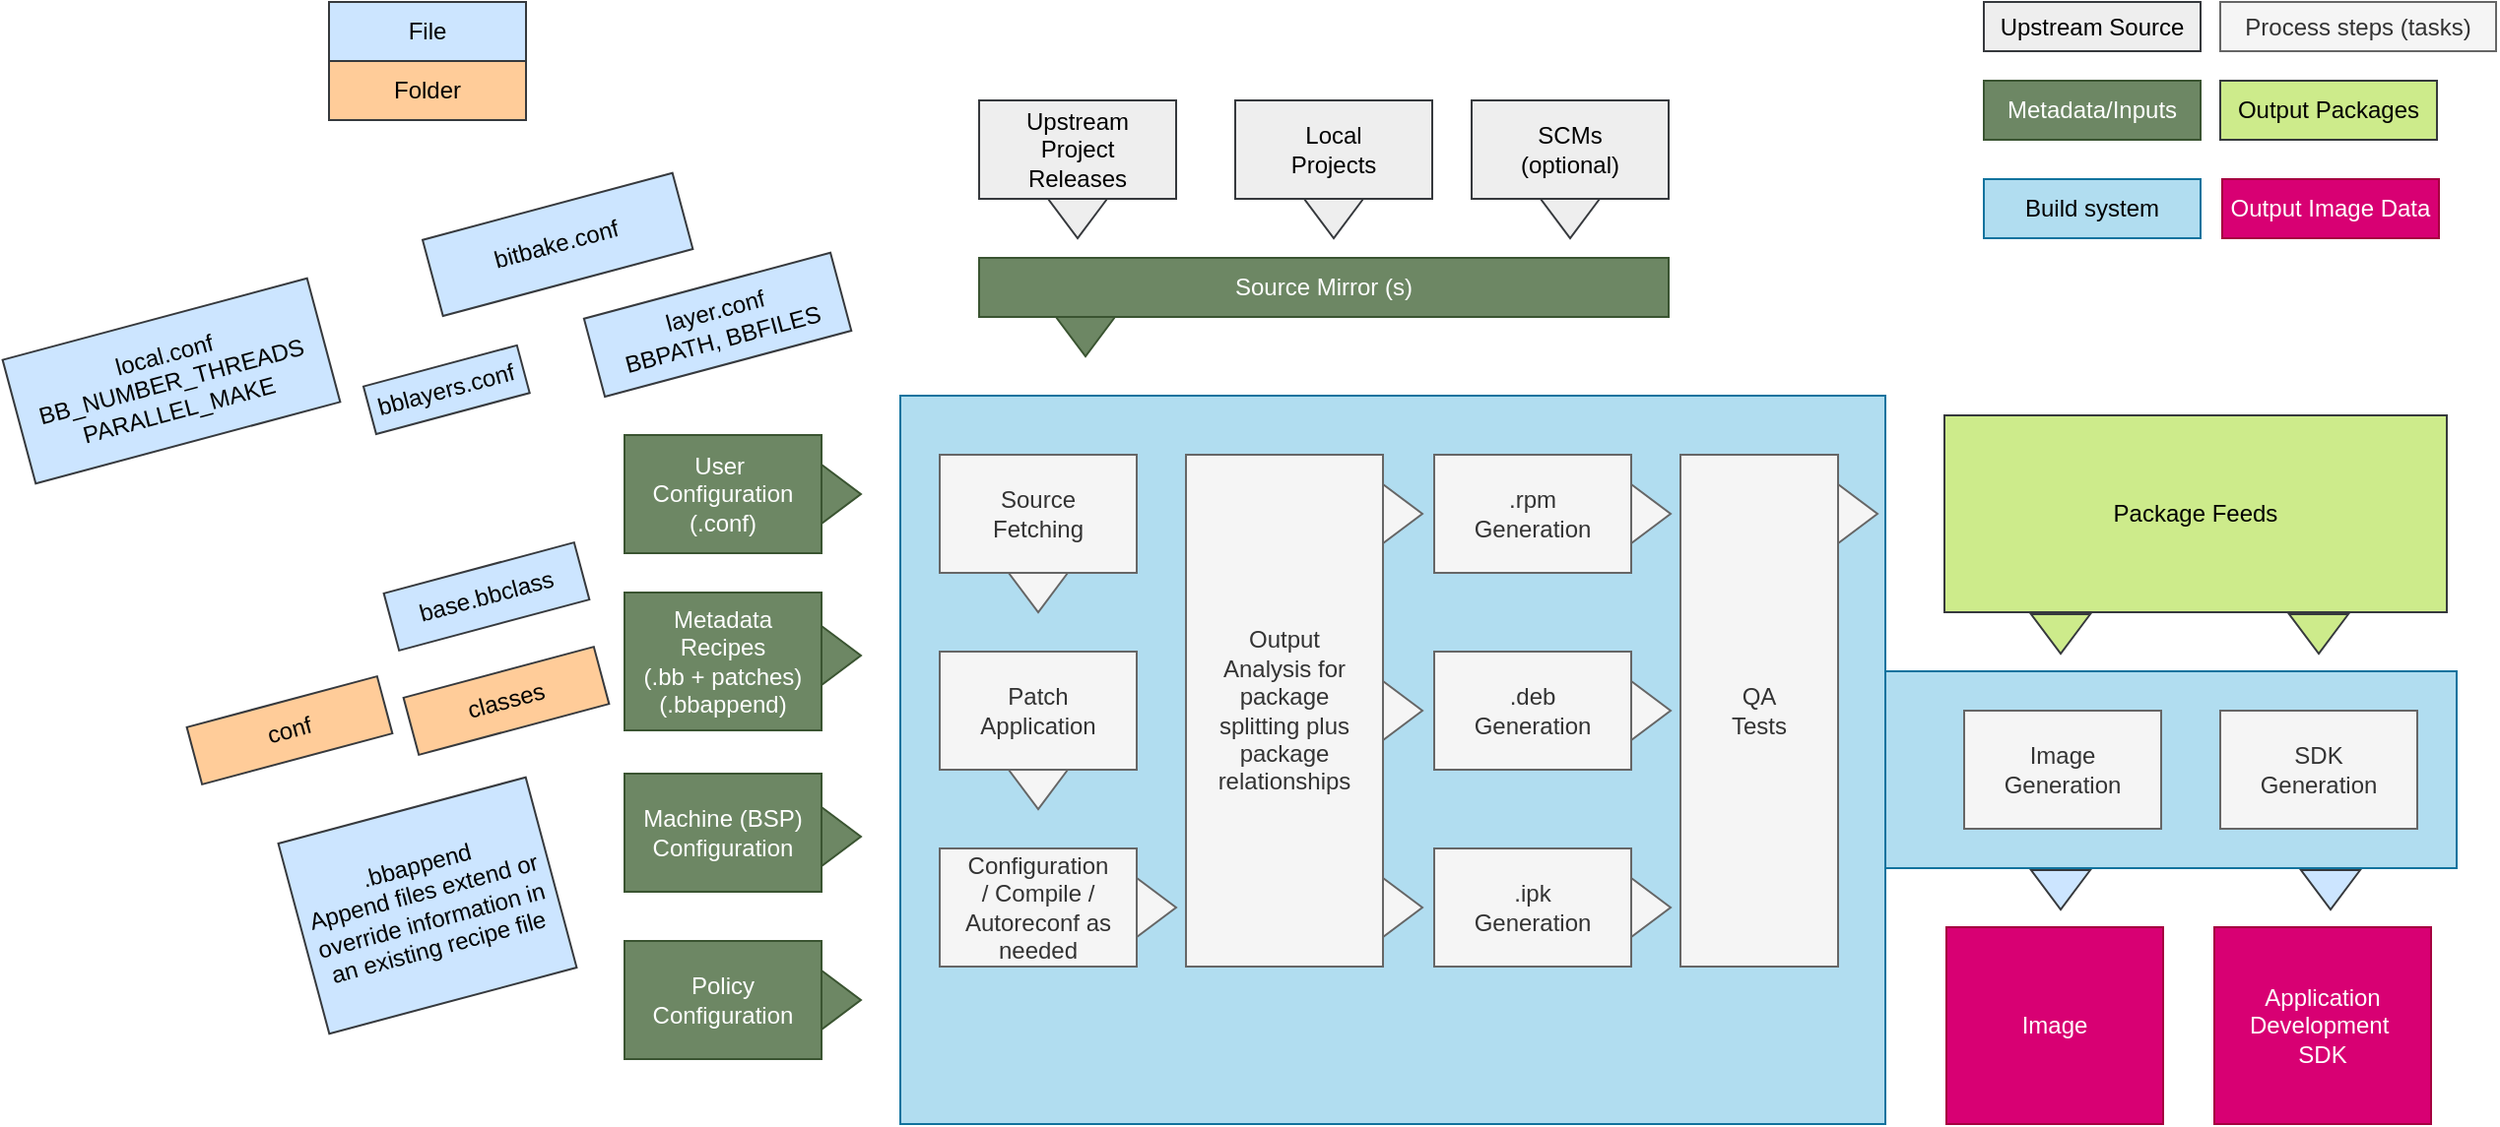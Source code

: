 <mxfile version="13.5.1" type="device" pages="3"><diagram id="SJX9muBxLPio1SitwAHj" name="Yocto Project Development Environment"><mxGraphModel dx="1913" dy="706" grid="1" gridSize="10" guides="1" tooltips="1" connect="1" arrows="1" fold="1" page="1" pageScale="1" pageWidth="827" pageHeight="1169" math="0" shadow="0"><root><mxCell id="0"/><mxCell id="1" parent="0"/><mxCell id="nCfOS3kp4PJsSApoZGXv-1" value="User&amp;nbsp;&lt;br&gt;Configuration&lt;br&gt;(.conf)" style="rounded=0;whiteSpace=wrap;html=1;fillColor=#6d8764;strokeColor=#3A5431;fontColor=#ffffff;" parent="1" vertex="1"><mxGeometry x="30" y="260" width="100" height="60" as="geometry"/></mxCell><mxCell id="nCfOS3kp4PJsSApoZGXv-3" value="Metadata&lt;br&gt;Recipes&lt;br&gt;(.bb + patches)&lt;br&gt;(.bbappend)" style="rounded=0;whiteSpace=wrap;html=1;fillColor=#6d8764;strokeColor=#3A5431;fontColor=#ffffff;" parent="1" vertex="1"><mxGeometry x="30" y="340" width="100" height="70" as="geometry"/></mxCell><mxCell id="nCfOS3kp4PJsSApoZGXv-4" value="Machine (BSP)&lt;br&gt;Configuration" style="rounded=0;whiteSpace=wrap;html=1;fillColor=#6d8764;strokeColor=#3A5431;fontColor=#ffffff;" parent="1" vertex="1"><mxGeometry x="30" y="432" width="100" height="60" as="geometry"/></mxCell><mxCell id="nCfOS3kp4PJsSApoZGXv-5" value="Policy&lt;br&gt;Configuration" style="rounded=0;whiteSpace=wrap;html=1;fillColor=#6d8764;strokeColor=#3A5431;fontColor=#ffffff;" parent="1" vertex="1"><mxGeometry x="30" y="517" width="100" height="60" as="geometry"/></mxCell><mxCell id="nCfOS3kp4PJsSApoZGXv-6" value="" style="rounded=0;whiteSpace=wrap;html=1;fillColor=#b1ddf0;strokeColor=#10739e;" parent="1" vertex="1"><mxGeometry x="170" y="240" width="500" height="370" as="geometry"/></mxCell><mxCell id="nCfOS3kp4PJsSApoZGXv-7" value="Source&lt;br&gt;Fetching" style="rounded=0;whiteSpace=wrap;html=1;fillColor=#f5f5f5;strokeColor=#666666;fontColor=#333333;" parent="1" vertex="1"><mxGeometry x="190" y="270" width="100" height="60" as="geometry"/></mxCell><mxCell id="nCfOS3kp4PJsSApoZGXv-8" value="Patch&lt;br&gt;Application" style="rounded=0;whiteSpace=wrap;html=1;fillColor=#f5f5f5;strokeColor=#666666;fontColor=#333333;" parent="1" vertex="1"><mxGeometry x="190" y="370" width="100" height="60" as="geometry"/></mxCell><mxCell id="nCfOS3kp4PJsSApoZGXv-9" value="Configuration&lt;br&gt;/ Compile /&lt;br&gt;Autoreconf as needed" style="rounded=0;whiteSpace=wrap;html=1;fillColor=#f5f5f5;strokeColor=#666666;fontColor=#333333;" parent="1" vertex="1"><mxGeometry x="190" y="470" width="100" height="60" as="geometry"/></mxCell><mxCell id="nCfOS3kp4PJsSApoZGXv-10" value="Output&lt;br&gt;Analysis for package &lt;br&gt;splitting plus package relationships" style="rounded=0;whiteSpace=wrap;html=1;fillColor=#f5f5f5;strokeColor=#666666;fontColor=#333333;" parent="1" vertex="1"><mxGeometry x="315" y="270" width="100" height="260" as="geometry"/></mxCell><mxCell id="nCfOS3kp4PJsSApoZGXv-11" value=".rpm&lt;br&gt;Generation" style="rounded=0;whiteSpace=wrap;html=1;fillColor=#f5f5f5;strokeColor=#666666;fontColor=#333333;" parent="1" vertex="1"><mxGeometry x="441" y="270" width="100" height="60" as="geometry"/></mxCell><mxCell id="nCfOS3kp4PJsSApoZGXv-12" value=".deb&lt;br&gt;Generation" style="rounded=0;whiteSpace=wrap;html=1;fillColor=#f5f5f5;strokeColor=#666666;fontColor=#333333;" parent="1" vertex="1"><mxGeometry x="441" y="370" width="100" height="60" as="geometry"/></mxCell><mxCell id="nCfOS3kp4PJsSApoZGXv-13" value=".ipk&lt;br&gt;Generation" style="rounded=0;whiteSpace=wrap;html=1;fillColor=#f5f5f5;strokeColor=#666666;fontColor=#333333;" parent="1" vertex="1"><mxGeometry x="441" y="470" width="100" height="60" as="geometry"/></mxCell><mxCell id="nCfOS3kp4PJsSApoZGXv-14" value="QA&lt;br&gt;Tests" style="rounded=0;whiteSpace=wrap;html=1;fillColor=#f5f5f5;strokeColor=#666666;fontColor=#333333;" parent="1" vertex="1"><mxGeometry x="566" y="270" width="80" height="260" as="geometry"/></mxCell><mxCell id="nCfOS3kp4PJsSApoZGXv-15" value="" style="rounded=0;whiteSpace=wrap;html=1;fillColor=#b1ddf0;strokeColor=#10739e;" parent="1" vertex="1"><mxGeometry x="670" y="380" width="290" height="100" as="geometry"/></mxCell><mxCell id="nCfOS3kp4PJsSApoZGXv-16" value="Image&lt;br&gt;Generation" style="rounded=0;whiteSpace=wrap;html=1;fillColor=#f5f5f5;strokeColor=#666666;fontColor=#333333;" parent="1" vertex="1"><mxGeometry x="710" y="400" width="100" height="60" as="geometry"/></mxCell><mxCell id="nCfOS3kp4PJsSApoZGXv-17" value="SDK&lt;br&gt;Generation" style="rounded=0;whiteSpace=wrap;html=1;fillColor=#f5f5f5;strokeColor=#666666;fontColor=#333333;" parent="1" vertex="1"><mxGeometry x="840" y="400" width="100" height="60" as="geometry"/></mxCell><mxCell id="nCfOS3kp4PJsSApoZGXv-18" value="Image" style="rounded=0;whiteSpace=wrap;html=1;fillColor=#d80073;strokeColor=#A50040;fontColor=#ffffff;" parent="1" vertex="1"><mxGeometry x="701" y="510" width="110" height="100" as="geometry"/></mxCell><mxCell id="nCfOS3kp4PJsSApoZGXv-20" value="Application Development&amp;nbsp;&lt;br&gt;SDK" style="rounded=0;whiteSpace=wrap;html=1;fillColor=#d80073;strokeColor=#A50040;fontColor=#ffffff;" parent="1" vertex="1"><mxGeometry x="837" y="510" width="110" height="100" as="geometry"/></mxCell><mxCell id="nCfOS3kp4PJsSApoZGXv-21" value="Package Feeds" style="rounded=0;whiteSpace=wrap;html=1;fillColor=#cdeb8b;strokeColor=#36393d;" parent="1" vertex="1"><mxGeometry x="700" y="250" width="255" height="100" as="geometry"/></mxCell><mxCell id="nCfOS3kp4PJsSApoZGXv-22" value="Output Packages" style="rounded=0;whiteSpace=wrap;html=1;fillColor=#cdeb8b;strokeColor=#36393d;" parent="1" vertex="1"><mxGeometry x="840" y="80" width="110" height="30" as="geometry"/></mxCell><mxCell id="nCfOS3kp4PJsSApoZGXv-23" value="Metadata/Inputs" style="rounded=0;whiteSpace=wrap;html=1;fillColor=#6d8764;strokeColor=#3A5431;fontColor=#ffffff;" parent="1" vertex="1"><mxGeometry x="720" y="80" width="110" height="30" as="geometry"/></mxCell><mxCell id="nCfOS3kp4PJsSApoZGXv-24" value="Upstream&lt;br&gt;Project&lt;br&gt;Releases" style="rounded=0;whiteSpace=wrap;html=1;fillColor=#eeeeee;strokeColor=#36393d;" parent="1" vertex="1"><mxGeometry x="210" y="90" width="100" height="50" as="geometry"/></mxCell><mxCell id="nCfOS3kp4PJsSApoZGXv-25" value="Local &lt;br&gt;Projects" style="rounded=0;whiteSpace=wrap;html=1;fillColor=#eeeeee;strokeColor=#36393d;" parent="1" vertex="1"><mxGeometry x="340" y="90" width="100" height="50" as="geometry"/></mxCell><mxCell id="nCfOS3kp4PJsSApoZGXv-26" value="SCMs&lt;br&gt;(optional)" style="rounded=0;whiteSpace=wrap;html=1;fillColor=#eeeeee;strokeColor=#36393d;" parent="1" vertex="1"><mxGeometry x="460" y="90" width="100" height="50" as="geometry"/></mxCell><mxCell id="nCfOS3kp4PJsSApoZGXv-27" value="Source Mirror (s)" style="rounded=0;whiteSpace=wrap;html=1;fillColor=#6d8764;strokeColor=#3A5431;fontColor=#ffffff;" parent="1" vertex="1"><mxGeometry x="210" y="170" width="350" height="30" as="geometry"/></mxCell><mxCell id="nCfOS3kp4PJsSApoZGXv-28" value="" style="triangle;whiteSpace=wrap;html=1;rotation=90;fillColor=#eeeeee;strokeColor=#36393d;" parent="1" vertex="1"><mxGeometry x="250" y="135" width="20" height="30" as="geometry"/></mxCell><mxCell id="nCfOS3kp4PJsSApoZGXv-29" value="" style="triangle;whiteSpace=wrap;html=1;rotation=90;fillColor=#eeeeee;strokeColor=#36393d;" parent="1" vertex="1"><mxGeometry x="380" y="135" width="20" height="30" as="geometry"/></mxCell><mxCell id="nCfOS3kp4PJsSApoZGXv-30" value="" style="triangle;whiteSpace=wrap;html=1;rotation=90;fillColor=#eeeeee;strokeColor=#36393d;" parent="1" vertex="1"><mxGeometry x="500" y="135" width="20" height="30" as="geometry"/></mxCell><mxCell id="nCfOS3kp4PJsSApoZGXv-31" value="" style="triangle;whiteSpace=wrap;html=1;rotation=0;fillColor=#6d8764;strokeColor=#3A5431;fontColor=#ffffff;" parent="1" vertex="1"><mxGeometry x="130" y="275" width="20" height="30" as="geometry"/></mxCell><mxCell id="nCfOS3kp4PJsSApoZGXv-32" value="" style="triangle;whiteSpace=wrap;html=1;rotation=0;fillColor=#6d8764;strokeColor=#3A5431;fontColor=#ffffff;" parent="1" vertex="1"><mxGeometry x="130" y="357" width="20" height="30" as="geometry"/></mxCell><mxCell id="nCfOS3kp4PJsSApoZGXv-33" value="" style="triangle;whiteSpace=wrap;html=1;rotation=0;fillColor=#6d8764;strokeColor=#3A5431;fontColor=#ffffff;" parent="1" vertex="1"><mxGeometry x="130" y="449" width="20" height="30" as="geometry"/></mxCell><mxCell id="nCfOS3kp4PJsSApoZGXv-34" value="" style="triangle;whiteSpace=wrap;html=1;rotation=0;fillColor=#6d8764;strokeColor=#3A5431;fontColor=#ffffff;" parent="1" vertex="1"><mxGeometry x="130" y="532" width="20" height="30" as="geometry"/></mxCell><mxCell id="nCfOS3kp4PJsSApoZGXv-35" value="" style="triangle;whiteSpace=wrap;html=1;rotation=90;fillColor=#6d8764;strokeColor=#3A5431;fontColor=#ffffff;" parent="1" vertex="1"><mxGeometry x="254" y="195" width="20" height="30" as="geometry"/></mxCell><mxCell id="nCfOS3kp4PJsSApoZGXv-36" value="" style="triangle;whiteSpace=wrap;html=1;rotation=90;fillColor=#f5f5f5;strokeColor=#666666;fontColor=#333333;" parent="1" vertex="1"><mxGeometry x="230" y="325" width="20" height="30" as="geometry"/></mxCell><mxCell id="nCfOS3kp4PJsSApoZGXv-37" value="" style="triangle;whiteSpace=wrap;html=1;rotation=90;fillColor=#f5f5f5;strokeColor=#666666;fontColor=#333333;" parent="1" vertex="1"><mxGeometry x="230" y="425" width="20" height="30" as="geometry"/></mxCell><mxCell id="nCfOS3kp4PJsSApoZGXv-38" value="" style="triangle;whiteSpace=wrap;html=1;rotation=0;fillColor=#f5f5f5;strokeColor=#666666;fontColor=#333333;" parent="1" vertex="1"><mxGeometry x="290" y="485" width="20" height="30" as="geometry"/></mxCell><mxCell id="nCfOS3kp4PJsSApoZGXv-39" value="" style="triangle;whiteSpace=wrap;html=1;rotation=0;fillColor=#f5f5f5;strokeColor=#666666;fontColor=#333333;" parent="1" vertex="1"><mxGeometry x="415" y="285" width="20" height="30" as="geometry"/></mxCell><mxCell id="nCfOS3kp4PJsSApoZGXv-40" value="" style="triangle;whiteSpace=wrap;html=1;rotation=0;fillColor=#f5f5f5;strokeColor=#666666;fontColor=#333333;" parent="1" vertex="1"><mxGeometry x="415" y="385" width="20" height="30" as="geometry"/></mxCell><mxCell id="nCfOS3kp4PJsSApoZGXv-41" value="" style="triangle;whiteSpace=wrap;html=1;rotation=0;fillColor=#f5f5f5;strokeColor=#666666;fontColor=#333333;" parent="1" vertex="1"><mxGeometry x="415" y="485" width="20" height="30" as="geometry"/></mxCell><mxCell id="nCfOS3kp4PJsSApoZGXv-42" value="" style="triangle;whiteSpace=wrap;html=1;rotation=0;fillColor=#f5f5f5;strokeColor=#666666;fontColor=#333333;" parent="1" vertex="1"><mxGeometry x="541" y="285" width="20" height="30" as="geometry"/></mxCell><mxCell id="nCfOS3kp4PJsSApoZGXv-43" value="" style="triangle;whiteSpace=wrap;html=1;rotation=0;fillColor=#f5f5f5;strokeColor=#666666;fontColor=#333333;" parent="1" vertex="1"><mxGeometry x="541" y="385" width="20" height="30" as="geometry"/></mxCell><mxCell id="nCfOS3kp4PJsSApoZGXv-44" value="" style="triangle;whiteSpace=wrap;html=1;rotation=0;fillColor=#f5f5f5;strokeColor=#666666;fontColor=#333333;" parent="1" vertex="1"><mxGeometry x="541" y="485" width="20" height="30" as="geometry"/></mxCell><mxCell id="nCfOS3kp4PJsSApoZGXv-46" value="" style="triangle;whiteSpace=wrap;html=1;rotation=0;fillColor=#f5f5f5;strokeColor=#666666;fontColor=#333333;" parent="1" vertex="1"><mxGeometry x="646" y="285" width="20" height="30" as="geometry"/></mxCell><mxCell id="nCfOS3kp4PJsSApoZGXv-47" value="" style="triangle;whiteSpace=wrap;html=1;rotation=90;fillColor=#cdeb8b;strokeColor=#36393d;" parent="1" vertex="1"><mxGeometry x="749" y="346" width="20" height="30" as="geometry"/></mxCell><mxCell id="nCfOS3kp4PJsSApoZGXv-48" value="" style="triangle;whiteSpace=wrap;html=1;rotation=90;fillColor=#cdeb8b;strokeColor=#36393d;" parent="1" vertex="1"><mxGeometry x="880" y="346" width="20" height="30" as="geometry"/></mxCell><mxCell id="nCfOS3kp4PJsSApoZGXv-49" value="" style="triangle;whiteSpace=wrap;html=1;rotation=90;fillColor=#cce5ff;strokeColor=#36393d;" parent="1" vertex="1"><mxGeometry x="749" y="476" width="20" height="30" as="geometry"/></mxCell><mxCell id="nCfOS3kp4PJsSApoZGXv-50" value="" style="triangle;whiteSpace=wrap;html=1;rotation=90;fillColor=#cce5ff;strokeColor=#36393d;" parent="1" vertex="1"><mxGeometry x="886" y="476" width="20" height="30" as="geometry"/></mxCell><mxCell id="N6gjCUbpJBr09LJUNRkX-1" value="Upstream Source" style="rounded=0;whiteSpace=wrap;html=1;fillColor=#eeeeee;strokeColor=#36393d;" parent="1" vertex="1"><mxGeometry x="720" y="40" width="110" height="25" as="geometry"/></mxCell><mxCell id="N6gjCUbpJBr09LJUNRkX-2" value="Build system" style="rounded=0;whiteSpace=wrap;html=1;fillColor=#b1ddf0;strokeColor=#10739e;" parent="1" vertex="1"><mxGeometry x="720" y="130" width="110" height="30" as="geometry"/></mxCell><mxCell id="N6gjCUbpJBr09LJUNRkX-3" value="Output Image Data" style="rounded=0;whiteSpace=wrap;html=1;fillColor=#d80073;strokeColor=#A50040;fontColor=#ffffff;" parent="1" vertex="1"><mxGeometry x="841" y="130" width="110" height="30" as="geometry"/></mxCell><mxCell id="N6gjCUbpJBr09LJUNRkX-4" value="Process steps (tasks)" style="rounded=0;whiteSpace=wrap;html=1;fillColor=#f5f5f5;strokeColor=#666666;fontColor=#333333;" parent="1" vertex="1"><mxGeometry x="840" y="40" width="140" height="25" as="geometry"/></mxCell><mxCell id="3MpoYuSaBwx4MDel9EHs-1" value="bitbake.conf" style="rounded=0;whiteSpace=wrap;html=1;rotation=-15;fillColor=#cce5ff;strokeColor=#36393d;" parent="1" vertex="1"><mxGeometry x="-69.55" y="143.19" width="131.29" height="40" as="geometry"/></mxCell><mxCell id="3MpoYuSaBwx4MDel9EHs-2" value="base.bbclass" style="rounded=0;whiteSpace=wrap;html=1;rotation=-15;fillColor=#cce5ff;strokeColor=#36393d;" parent="1" vertex="1"><mxGeometry x="-90" y="327" width="100" height="30" as="geometry"/></mxCell><mxCell id="3MpoYuSaBwx4MDel9EHs-3" value="classes" style="rounded=0;whiteSpace=wrap;html=1;rotation=-15;fillColor=#ffcc99;strokeColor=#36393d;" parent="1" vertex="1"><mxGeometry x="-80" y="380" width="100" height="30" as="geometry"/></mxCell><mxCell id="3MpoYuSaBwx4MDel9EHs-4" value="Folder" style="rounded=0;whiteSpace=wrap;html=1;rotation=0;fillColor=#ffcc99;strokeColor=#36393d;" parent="1" vertex="1"><mxGeometry x="-120" y="70" width="100" height="30" as="geometry"/></mxCell><mxCell id="3MpoYuSaBwx4MDel9EHs-5" value="File" style="rounded=0;whiteSpace=wrap;html=1;rotation=0;fillColor=#cce5ff;strokeColor=#36393d;" parent="1" vertex="1"><mxGeometry x="-120" y="40" width="100" height="30" as="geometry"/></mxCell><mxCell id="3MpoYuSaBwx4MDel9EHs-6" value=".bbappend&lt;br&gt;Append files extend or override information in an existing recipe file" style="rounded=0;whiteSpace=wrap;html=1;rotation=-15;fillColor=#cce5ff;strokeColor=#36393d;" parent="1" vertex="1"><mxGeometry x="-135" y="449.0" width="130" height="100" as="geometry"/></mxCell><mxCell id="3MpoYuSaBwx4MDel9EHs-7" value="bblayers.conf" style="rounded=0;whiteSpace=wrap;html=1;rotation=-15;fillColor=#cce5ff;strokeColor=#36393d;" parent="1" vertex="1"><mxGeometry x="-100.65" y="224.45" width="80.65" height="25" as="geometry"/></mxCell><mxCell id="3MpoYuSaBwx4MDel9EHs-8" value="layer.conf&lt;br&gt;BBPATH, BBFILES" style="rounded=0;whiteSpace=wrap;html=1;rotation=-15;fillColor=#cce5ff;strokeColor=#36393d;" parent="1" vertex="1"><mxGeometry x="12.54" y="183.41" width="129.5" height="41.04" as="geometry"/></mxCell><mxCell id="3MpoYuSaBwx4MDel9EHs-9" value="conf" style="rounded=0;whiteSpace=wrap;html=1;rotation=-15;fillColor=#ffcc99;strokeColor=#36393d;" parent="1" vertex="1"><mxGeometry x="-190" y="395" width="100" height="30" as="geometry"/></mxCell><mxCell id="3MpoYuSaBwx4MDel9EHs-10" value="local.conf&lt;br&gt;BB_NUMBER_THREADS&lt;br&gt;PARALLEL_MAKE" style="rounded=0;whiteSpace=wrap;html=1;rotation=-15;fillColor=#cce5ff;strokeColor=#36393d;" parent="1" vertex="1"><mxGeometry x="-280" y="200" width="160" height="65" as="geometry"/></mxCell></root></mxGraphModel></diagram><diagram id="fmlS9GwCTDK7Bcs8fU8Y" name="BitBake User Manual"><mxGraphModel dx="1086" dy="706" grid="1" gridSize="10" guides="1" tooltips="1" connect="1" arrows="1" fold="1" page="1" pageScale="1" pageWidth="827" pageHeight="1169" math="0" shadow="0"><root><mxCell id="T3OWuPe_oVPRTAlFBOAh-0"/><mxCell id="T3OWuPe_oVPRTAlFBOAh-1" parent="T3OWuPe_oVPRTAlFBOAh-0"/><mxCell id="D53UgHr7tOhg4houAqWx-0" value="BitBake" style="rounded=0;whiteSpace=wrap;html=1;" parent="T3OWuPe_oVPRTAlFBOAh-1" vertex="1"><mxGeometry x="60" y="190" width="120" height="60" as="geometry"/></mxCell><mxCell id="D53UgHr7tOhg4houAqWx-1" value="a generic task executor" style="rounded=0;whiteSpace=wrap;html=1;" parent="T3OWuPe_oVPRTAlFBOAh-1" vertex="1"><mxGeometry x="180" y="190" width="180" height="60" as="geometry"/></mxCell></root></mxGraphModel></diagram><diagram id="QxHmhZdB1v2V3Y0rQHCv" name="Page-3"><mxGraphModel dx="1422" dy="822" grid="1" gridSize="10" guides="1" tooltips="1" connect="1" arrows="1" fold="1" page="1" pageScale="1" pageWidth="827" pageHeight="1169" math="0" shadow="0"><root><mxCell id="257DiN9N468BxlKoyPr8-0"/><mxCell id="257DiN9N468BxlKoyPr8-1" parent="257DiN9N468BxlKoyPr8-0"/><mxCell id="Si61CZ72X_nNqN7NyDTC-49" value="" style="rounded=1;whiteSpace=wrap;html=1;fillColor=#fff2cc;strokeColor=#d6b656;" vertex="1" parent="257DiN9N468BxlKoyPr8-1"><mxGeometry x="1060" y="5" width="280" height="220" as="geometry"/></mxCell><mxCell id="Si61CZ72X_nNqN7NyDTC-48" value="" style="rounded=1;whiteSpace=wrap;html=1;fillColor=#e1d5e7;strokeColor=#9673a6;" vertex="1" parent="257DiN9N468BxlKoyPr8-1"><mxGeometry x="450" y="255" width="560" height="180" as="geometry"/></mxCell><mxCell id="Si61CZ72X_nNqN7NyDTC-11" style="edgeStyle=orthogonalEdgeStyle;rounded=0;orthogonalLoop=1;jettySize=auto;html=1;exitX=1;exitY=0.5;exitDx=0;exitDy=0;entryX=0;entryY=0.5;entryDx=0;entryDy=0;" edge="1" parent="257DiN9N468BxlKoyPr8-1" source="Si61CZ72X_nNqN7NyDTC-10" target="Si61CZ72X_nNqN7NyDTC-9"><mxGeometry relative="1" as="geometry"/></mxCell><mxCell id="Si61CZ72X_nNqN7NyDTC-10" value="" style="rounded=1;whiteSpace=wrap;html=1;fillColor=#60a917;strokeColor=#2D7600;fontColor=#ffffff;" vertex="1" parent="257DiN9N468BxlKoyPr8-1"><mxGeometry x="4.5" y="60" width="375" height="110" as="geometry"/></mxCell><mxCell id="Si61CZ72X_nNqN7NyDTC-9" value="" style="rounded=1;whiteSpace=wrap;html=1;fillColor=#1ba1e2;strokeColor=#006EAF;fontColor=#ffffff;" vertex="1" parent="257DiN9N468BxlKoyPr8-1"><mxGeometry x="440" y="5" width="560" height="220" as="geometry"/></mxCell><mxCell id="TBDwfCL_gKLYPWQhvoFo-0" value="build-puma7-atom" style="rounded=0;whiteSpace=wrap;html=1;rotation=0;fillColor=#ffcc99;strokeColor=#36393d;" vertex="1" parent="257DiN9N468BxlKoyPr8-1"><mxGeometry x="32" y="80" width="120" height="30" as="geometry"/></mxCell><mxCell id="TBDwfCL_gKLYPWQhvoFo-1" value="conf" style="rounded=0;whiteSpace=wrap;html=1;rotation=0;fillColor=#ffcc99;strokeColor=#36393d;" vertex="1" parent="257DiN9N468BxlKoyPr8-1"><mxGeometry x="152" y="80" width="80" height="30" as="geometry"/></mxCell><mxCell id="TBDwfCL_gKLYPWQhvoFo-2" value="bblayers.conf" style="rounded=0;whiteSpace=wrap;html=1;rotation=0;fillColor=#cce5ff;strokeColor=#36393d;" vertex="1" parent="257DiN9N468BxlKoyPr8-1"><mxGeometry x="232" y="80" width="100" height="30" as="geometry"/></mxCell><mxCell id="nohqVGC3E8f3OHMCJ72N-0" value="meta-rdk-oem-cbn-puma7" style="rounded=0;whiteSpace=wrap;html=1;rotation=0;fillColor=#ffcc99;strokeColor=#36393d;" vertex="1" parent="257DiN9N468BxlKoyPr8-1"><mxGeometry x="480" y="25" width="120" height="30" as="geometry"/></mxCell><mxCell id="nohqVGC3E8f3OHMCJ72N-1" value="conf" style="rounded=0;whiteSpace=wrap;html=1;rotation=0;fillColor=#ffcc99;strokeColor=#36393d;" vertex="1" parent="257DiN9N468BxlKoyPr8-1"><mxGeometry x="720" y="25" width="80" height="30" as="geometry"/></mxCell><mxCell id="Si61CZ72X_nNqN7NyDTC-50" style="edgeStyle=orthogonalEdgeStyle;rounded=0;orthogonalLoop=1;jettySize=auto;html=1;exitX=1;exitY=0.5;exitDx=0;exitDy=0;entryX=0;entryY=0.5;entryDx=0;entryDy=0;" edge="1" parent="257DiN9N468BxlKoyPr8-1" source="nohqVGC3E8f3OHMCJ72N-2" target="Si61CZ72X_nNqN7NyDTC-49"><mxGeometry relative="1" as="geometry"/></mxCell><mxCell id="nohqVGC3E8f3OHMCJ72N-2" value="layer.conf" style="rounded=0;whiteSpace=wrap;html=1;rotation=0;fillColor=#cce5ff;strokeColor=#36393d;" vertex="1" parent="257DiN9N468BxlKoyPr8-1"><mxGeometry x="800" y="25" width="100" height="30" as="geometry"/></mxCell><mxCell id="nohqVGC3E8f3OHMCJ72N-3" value="meta-cbnapps" style="rounded=0;whiteSpace=wrap;html=1;rotation=0;fillColor=#ffcc99;strokeColor=#36393d;" vertex="1" parent="257DiN9N468BxlKoyPr8-1"><mxGeometry x="600" y="25" width="120" height="30" as="geometry"/></mxCell><mxCell id="nohqVGC3E8f3OHMCJ72N-4" value="conf" style="rounded=0;whiteSpace=wrap;html=1;rotation=0;fillColor=#ffcc99;strokeColor=#36393d;" vertex="1" parent="257DiN9N468BxlKoyPr8-1"><mxGeometry x="720" y="55" width="80" height="30" as="geometry"/></mxCell><mxCell id="nohqVGC3E8f3OHMCJ72N-5" value="layer.conf" style="rounded=0;whiteSpace=wrap;html=1;rotation=0;fillColor=#cce5ff;strokeColor=#36393d;" vertex="1" parent="257DiN9N468BxlKoyPr8-1"><mxGeometry x="800" y="55" width="100" height="30" as="geometry"/></mxCell><mxCell id="nohqVGC3E8f3OHMCJ72N-6" value="meta-nvram" style="rounded=0;whiteSpace=wrap;html=1;rotation=0;fillColor=#ffcc99;strokeColor=#36393d;" vertex="1" parent="257DiN9N468BxlKoyPr8-1"><mxGeometry x="600" y="55" width="120" height="30" as="geometry"/></mxCell><mxCell id="nohqVGC3E8f3OHMCJ72N-10" value="conf" style="rounded=0;whiteSpace=wrap;html=1;rotation=0;fillColor=#ffcc99;strokeColor=#36393d;" vertex="1" parent="257DiN9N468BxlKoyPr8-1"><mxGeometry x="720" y="85" width="80" height="30" as="geometry"/></mxCell><mxCell id="nohqVGC3E8f3OHMCJ72N-11" value="layer.conf" style="rounded=0;whiteSpace=wrap;html=1;rotation=0;fillColor=#cce5ff;strokeColor=#36393d;" vertex="1" parent="257DiN9N468BxlKoyPr8-1"><mxGeometry x="800" y="85" width="100" height="30" as="geometry"/></mxCell><mxCell id="nohqVGC3E8f3OHMCJ72N-12" value="meta-cbnsnmp" style="rounded=0;whiteSpace=wrap;html=1;rotation=0;fillColor=#ffcc99;strokeColor=#36393d;" vertex="1" parent="257DiN9N468BxlKoyPr8-1"><mxGeometry x="600" y="85" width="120" height="30" as="geometry"/></mxCell><mxCell id="nohqVGC3E8f3OHMCJ72N-13" value="conf" style="rounded=0;whiteSpace=wrap;html=1;rotation=0;fillColor=#ffcc99;strokeColor=#36393d;" vertex="1" parent="257DiN9N468BxlKoyPr8-1"><mxGeometry x="720" y="115" width="80" height="30" as="geometry"/></mxCell><mxCell id="nohqVGC3E8f3OHMCJ72N-14" value="layer.conf" style="rounded=0;whiteSpace=wrap;html=1;rotation=0;fillColor=#cce5ff;strokeColor=#36393d;" vertex="1" parent="257DiN9N468BxlKoyPr8-1"><mxGeometry x="800" y="115" width="100" height="30" as="geometry"/></mxCell><mxCell id="nohqVGC3E8f3OHMCJ72N-15" value="meta-cbntr069" style="rounded=0;whiteSpace=wrap;html=1;rotation=0;fillColor=#ffcc99;strokeColor=#36393d;" vertex="1" parent="257DiN9N468BxlKoyPr8-1"><mxGeometry x="600" y="115" width="120" height="30" as="geometry"/></mxCell><mxCell id="nohqVGC3E8f3OHMCJ72N-16" value="conf" style="rounded=0;whiteSpace=wrap;html=1;rotation=0;fillColor=#ffcc99;strokeColor=#36393d;" vertex="1" parent="257DiN9N468BxlKoyPr8-1"><mxGeometry x="720" y="145" width="80" height="30" as="geometry"/></mxCell><mxCell id="nohqVGC3E8f3OHMCJ72N-17" value="layer.conf" style="rounded=0;whiteSpace=wrap;html=1;rotation=0;fillColor=#cce5ff;strokeColor=#36393d;" vertex="1" parent="257DiN9N468BxlKoyPr8-1"><mxGeometry x="800" y="145" width="100" height="30" as="geometry"/></mxCell><mxCell id="nohqVGC3E8f3OHMCJ72N-18" value="meta-cbnwebui" style="rounded=0;whiteSpace=wrap;html=1;rotation=0;fillColor=#ffcc99;strokeColor=#36393d;" vertex="1" parent="257DiN9N468BxlKoyPr8-1"><mxGeometry x="600" y="145" width="120" height="30" as="geometry"/></mxCell><mxCell id="nohqVGC3E8f3OHMCJ72N-19" value="conf" style="rounded=0;whiteSpace=wrap;html=1;rotation=0;fillColor=#ffcc99;strokeColor=#36393d;" vertex="1" parent="257DiN9N468BxlKoyPr8-1"><mxGeometry x="720" y="175" width="80" height="30" as="geometry"/></mxCell><mxCell id="nohqVGC3E8f3OHMCJ72N-20" value="layer.conf" style="rounded=0;whiteSpace=wrap;html=1;rotation=0;fillColor=#cce5ff;strokeColor=#36393d;" vertex="1" parent="257DiN9N468BxlKoyPr8-1"><mxGeometry x="800" y="175" width="100" height="30" as="geometry"/></mxCell><mxCell id="nohqVGC3E8f3OHMCJ72N-21" value="meta-cbnwifi" style="rounded=0;whiteSpace=wrap;html=1;rotation=0;fillColor=#ffcc99;strokeColor=#36393d;" vertex="1" parent="257DiN9N468BxlKoyPr8-1"><mxGeometry x="600" y="175" width="120" height="30" as="geometry"/></mxCell><mxCell id="Si61CZ72X_nNqN7NyDTC-0" value="openembedded-core" style="rounded=0;whiteSpace=wrap;html=1;rotation=0;fillColor=#ffcc99;strokeColor=#36393d;" vertex="1" parent="257DiN9N468BxlKoyPr8-1"><mxGeometry y="390" width="120" height="30" as="geometry"/></mxCell><mxCell id="Si61CZ72X_nNqN7NyDTC-1" value="conf" style="rounded=0;whiteSpace=wrap;html=1;rotation=0;fillColor=#ffcc99;strokeColor=#36393d;" vertex="1" parent="257DiN9N468BxlKoyPr8-1"><mxGeometry x="200" y="390" width="80" height="30" as="geometry"/></mxCell><mxCell id="Si61CZ72X_nNqN7NyDTC-2" value="bitbake.conf" style="rounded=0;whiteSpace=wrap;html=1;rotation=0;fillColor=#cce5ff;strokeColor=#36393d;" vertex="1" parent="257DiN9N468BxlKoyPr8-1"><mxGeometry x="280" y="390" width="100" height="30" as="geometry"/></mxCell><mxCell id="Si61CZ72X_nNqN7NyDTC-3" value="bitbake" style="rounded=0;whiteSpace=wrap;html=1;rotation=0;fillColor=#ffcc99;strokeColor=#36393d;" vertex="1" parent="257DiN9N468BxlKoyPr8-1"><mxGeometry x="120" y="390" width="80" height="30" as="geometry"/></mxCell><mxCell id="Si61CZ72X_nNqN7NyDTC-4" value="openembedded-core" style="rounded=0;whiteSpace=wrap;html=1;rotation=0;fillColor=#ffcc99;strokeColor=#36393d;" vertex="1" parent="257DiN9N468BxlKoyPr8-1"><mxGeometry y="420" width="120" height="30" as="geometry"/></mxCell><mxCell id="Si61CZ72X_nNqN7NyDTC-5" value="conf" style="rounded=0;whiteSpace=wrap;html=1;rotation=0;fillColor=#ffcc99;strokeColor=#36393d;" vertex="1" parent="257DiN9N468BxlKoyPr8-1"><mxGeometry x="200" y="420" width="80" height="30" as="geometry"/></mxCell><mxCell id="Si61CZ72X_nNqN7NyDTC-6" value="bitbake.conf" style="rounded=0;whiteSpace=wrap;html=1;rotation=0;fillColor=#cce5ff;strokeColor=#36393d;" vertex="1" parent="257DiN9N468BxlKoyPr8-1"><mxGeometry x="280" y="420" width="100" height="30" as="geometry"/></mxCell><mxCell id="Si61CZ72X_nNqN7NyDTC-7" value="meta" style="rounded=0;whiteSpace=wrap;html=1;rotation=0;fillColor=#ffcc99;strokeColor=#36393d;" vertex="1" parent="257DiN9N468BxlKoyPr8-1"><mxGeometry x="120" y="420" width="80" height="30" as="geometry"/></mxCell><mxCell id="Si61CZ72X_nNqN7NyDTC-60" style="edgeStyle=orthogonalEdgeStyle;rounded=0;orthogonalLoop=1;jettySize=auto;html=1;exitX=1;exitY=0.5;exitDx=0;exitDy=0;entryX=0;entryY=0.5;entryDx=0;entryDy=0;" edge="1" parent="257DiN9N468BxlKoyPr8-1" source="Si61CZ72X_nNqN7NyDTC-13" target="Si61CZ72X_nNqN7NyDTC-58"><mxGeometry relative="1" as="geometry"/></mxCell><mxCell id="Si61CZ72X_nNqN7NyDTC-13" value="BBPATH" style="rounded=0;whiteSpace=wrap;html=1;rotation=0;fillColor=#d5e8d4;strokeColor=#82b366;" vertex="1" parent="257DiN9N468BxlKoyPr8-1"><mxGeometry x="1100" y="40" width="210" height="30" as="geometry"/></mxCell><mxCell id="Si61CZ72X_nNqN7NyDTC-61" style="edgeStyle=orthogonalEdgeStyle;rounded=0;orthogonalLoop=1;jettySize=auto;html=1;exitX=1;exitY=0.5;exitDx=0;exitDy=0;entryX=0;entryY=0.5;entryDx=0;entryDy=0;" edge="1" parent="257DiN9N468BxlKoyPr8-1" source="Si61CZ72X_nNqN7NyDTC-14" target="Si61CZ72X_nNqN7NyDTC-59"><mxGeometry relative="1" as="geometry"/></mxCell><mxCell id="Si61CZ72X_nNqN7NyDTC-14" value="BBFILES" style="rounded=0;whiteSpace=wrap;html=1;rotation=0;fillColor=#d5e8d4;strokeColor=#82b366;" vertex="1" parent="257DiN9N468BxlKoyPr8-1"><mxGeometry x="1100" y="70" width="210" height="30" as="geometry"/></mxCell><mxCell id="Si61CZ72X_nNqN7NyDTC-15" value="BBFILE_COLLECTIONS" style="rounded=0;whiteSpace=wrap;html=1;rotation=0;fillColor=#d5e8d4;strokeColor=#82b366;" vertex="1" parent="257DiN9N468BxlKoyPr8-1"><mxGeometry x="1100" y="100" width="210" height="30" as="geometry"/></mxCell><mxCell id="Si61CZ72X_nNqN7NyDTC-16" value="BBFILE_PATTERN_cbnapps" style="rounded=0;whiteSpace=wrap;html=1;rotation=0;fillColor=#d5e8d4;strokeColor=#82b366;" vertex="1" parent="257DiN9N468BxlKoyPr8-1"><mxGeometry x="1100" y="130" width="210" height="30" as="geometry"/></mxCell><mxCell id="Si61CZ72X_nNqN7NyDTC-17" value="BBFILE_PRIORITY_cbnapps" style="rounded=0;whiteSpace=wrap;html=1;rotation=0;fillColor=#d5e8d4;strokeColor=#82b366;" vertex="1" parent="257DiN9N468BxlKoyPr8-1"><mxGeometry x="1100" y="160" width="210" height="30" as="geometry"/></mxCell><mxCell id="Si61CZ72X_nNqN7NyDTC-18" value="meta-rdk-oem-cbn-puma7" style="rounded=0;whiteSpace=wrap;html=1;rotation=0;fillColor=#ffcc99;strokeColor=#36393d;" vertex="1" parent="257DiN9N468BxlKoyPr8-1"><mxGeometry x="480" y="300" width="120" height="30" as="geometry"/></mxCell><mxCell id="Si61CZ72X_nNqN7NyDTC-19" value="recipes-cbn" style="rounded=0;whiteSpace=wrap;html=1;rotation=0;fillColor=#ffcc99;strokeColor=#36393d;" vertex="1" parent="257DiN9N468BxlKoyPr8-1"><mxGeometry x="720" y="300" width="80" height="30" as="geometry"/></mxCell><mxCell id="Si61CZ72X_nNqN7NyDTC-57" style="edgeStyle=orthogonalEdgeStyle;rounded=0;orthogonalLoop=1;jettySize=auto;html=1;exitX=1;exitY=0.5;exitDx=0;exitDy=0;entryX=0;entryY=0.5;entryDx=0;entryDy=0;" edge="1" parent="257DiN9N468BxlKoyPr8-1" source="Si61CZ72X_nNqN7NyDTC-20" target="Si61CZ72X_nNqN7NyDTC-51"><mxGeometry relative="1" as="geometry"/></mxCell><mxCell id="Si61CZ72X_nNqN7NyDTC-20" value="cbn-agent_1.0.bb" style="rounded=0;whiteSpace=wrap;html=1;rotation=0;fillColor=#cce5ff;strokeColor=#36393d;" vertex="1" parent="257DiN9N468BxlKoyPr8-1"><mxGeometry x="880" y="300" width="100" height="30" as="geometry"/></mxCell><mxCell id="Si61CZ72X_nNqN7NyDTC-21" value="meta-cbn-base" style="rounded=0;whiteSpace=wrap;html=1;rotation=0;fillColor=#ffcc99;strokeColor=#36393d;" vertex="1" parent="257DiN9N468BxlKoyPr8-1"><mxGeometry x="600" y="300" width="120" height="30" as="geometry"/></mxCell><mxCell id="Si61CZ72X_nNqN7NyDTC-37" value="cbnagent" style="rounded=0;whiteSpace=wrap;html=1;rotation=0;fillColor=#ffcc99;strokeColor=#36393d;" vertex="1" parent="257DiN9N468BxlKoyPr8-1"><mxGeometry x="800" y="300" width="80" height="30" as="geometry"/></mxCell><mxCell id="Si61CZ72X_nNqN7NyDTC-38" value="cbnapps_1.0.bb" style="rounded=0;whiteSpace=wrap;html=1;rotation=0;fillColor=#cce5ff;strokeColor=#36393d;" vertex="1" parent="257DiN9N468BxlKoyPr8-1"><mxGeometry x="880" y="330" width="100" height="30" as="geometry"/></mxCell><mxCell id="Si61CZ72X_nNqN7NyDTC-39" value="cbnapps" style="rounded=0;whiteSpace=wrap;html=1;rotation=0;fillColor=#ffcc99;strokeColor=#36393d;" vertex="1" parent="257DiN9N468BxlKoyPr8-1"><mxGeometry x="800" y="330" width="80" height="30" as="geometry"/></mxCell><mxCell id="Si61CZ72X_nNqN7NyDTC-40" value="" style="rounded=0;whiteSpace=wrap;html=1;rotation=0;fillColor=#cce5ff;strokeColor=#36393d;" vertex="1" parent="257DiN9N468BxlKoyPr8-1"><mxGeometry x="880" y="360" width="100" height="30" as="geometry"/></mxCell><mxCell id="Si61CZ72X_nNqN7NyDTC-41" value="cbnnvram" style="rounded=0;whiteSpace=wrap;html=1;rotation=0;fillColor=#ffcc99;strokeColor=#36393d;" vertex="1" parent="257DiN9N468BxlKoyPr8-1"><mxGeometry x="800" y="360" width="80" height="30" as="geometry"/></mxCell><mxCell id="Si61CZ72X_nNqN7NyDTC-46" value="cbnnvram_1.0.bb" style="rounded=0;whiteSpace=wrap;html=1;rotation=0;fillColor=#cce5ff;strokeColor=#36393d;" vertex="1" parent="257DiN9N468BxlKoyPr8-1"><mxGeometry x="880" y="360" width="100" height="30" as="geometry"/></mxCell><mxCell id="Si61CZ72X_nNqN7NyDTC-51" value="" style="rounded=1;whiteSpace=wrap;html=1;fillColor=#fff2cc;strokeColor=#d6b656;" vertex="1" parent="257DiN9N468BxlKoyPr8-1"><mxGeometry x="1060" y="280" width="280" height="220" as="geometry"/></mxCell><mxCell id="Si61CZ72X_nNqN7NyDTC-52" value="SUMMARY" style="rounded=0;whiteSpace=wrap;html=1;rotation=0;fillColor=#d5e8d4;strokeColor=#82b366;" vertex="1" parent="257DiN9N468BxlKoyPr8-1"><mxGeometry x="1100" y="315" width="210" height="30" as="geometry"/></mxCell><mxCell id="Si61CZ72X_nNqN7NyDTC-53" value="inherit" style="rounded=0;whiteSpace=wrap;html=1;rotation=0;fillColor=#d5e8d4;strokeColor=#82b366;" vertex="1" parent="257DiN9N468BxlKoyPr8-1"><mxGeometry x="1100" y="345" width="210" height="30" as="geometry"/></mxCell><mxCell id="Si61CZ72X_nNqN7NyDTC-54" value="DEPENDS" style="rounded=0;whiteSpace=wrap;html=1;rotation=0;fillColor=#d5e8d4;strokeColor=#82b366;" vertex="1" parent="257DiN9N468BxlKoyPr8-1"><mxGeometry x="1100" y="375" width="210" height="30" as="geometry"/></mxCell><mxCell id="Si61CZ72X_nNqN7NyDTC-55" value="&lt;span&gt;SRC_URI&lt;/span&gt;" style="rounded=0;whiteSpace=wrap;html=1;rotation=0;fillColor=#d5e8d4;strokeColor=#82b366;" vertex="1" parent="257DiN9N468BxlKoyPr8-1"><mxGeometry x="1100" y="405" width="210" height="30" as="geometry"/></mxCell><mxCell id="Si61CZ72X_nNqN7NyDTC-56" value="do_install" style="rounded=0;whiteSpace=wrap;html=1;rotation=0;fillColor=#d5e8d4;strokeColor=#82b366;" vertex="1" parent="257DiN9N468BxlKoyPr8-1"><mxGeometry x="1100" y="435" width="210" height="30" as="geometry"/></mxCell><mxCell id="Si61CZ72X_nNqN7NyDTC-58" value="用來搜尋conf and class的設定文件" style="rounded=0;whiteSpace=wrap;html=1;rotation=0;fillColor=#ffe6cc;strokeColor=#d79b00;" vertex="1" parent="257DiN9N468BxlKoyPr8-1"><mxGeometry x="1380" y="40" width="210" height="30" as="geometry"/></mxCell><mxCell id="Si61CZ72X_nNqN7NyDTC-59" value="用來搜尋bb and bbappend設定文件" style="rounded=0;whiteSpace=wrap;html=1;rotation=0;fillColor=#ffe6cc;strokeColor=#d79b00;" vertex="1" parent="257DiN9N468BxlKoyPr8-1"><mxGeometry x="1380" y="80" width="210" height="30" as="geometry"/></mxCell></root></mxGraphModel></diagram></mxfile>